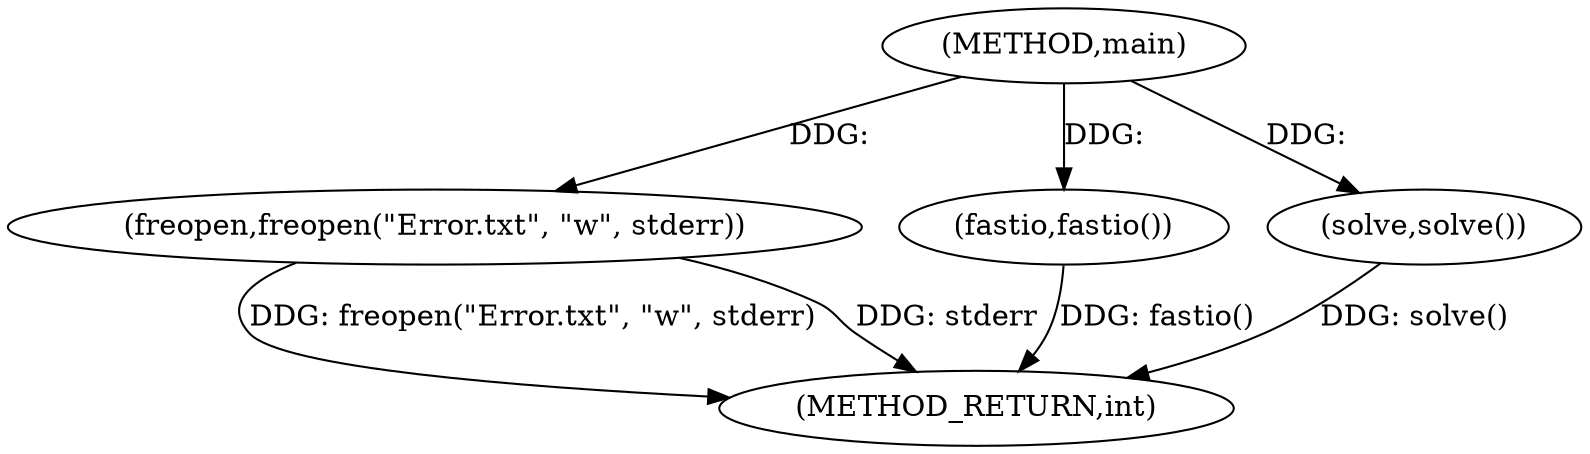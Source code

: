 digraph "main" {  
"1000423" [label = "(METHOD,main)" ]
"1000431" [label = "(METHOD_RETURN,int)" ]
"1000425" [label = "(freopen,freopen(\"Error.txt\", \"w\", stderr))" ]
"1000429" [label = "(fastio,fastio())" ]
"1000430" [label = "(solve,solve())" ]
  "1000425" -> "1000431"  [ label = "DDG: freopen(\"Error.txt\", \"w\", stderr)"] 
  "1000429" -> "1000431"  [ label = "DDG: fastio()"] 
  "1000430" -> "1000431"  [ label = "DDG: solve()"] 
  "1000425" -> "1000431"  [ label = "DDG: stderr"] 
  "1000423" -> "1000429"  [ label = "DDG: "] 
  "1000423" -> "1000430"  [ label = "DDG: "] 
  "1000423" -> "1000425"  [ label = "DDG: "] 
}
